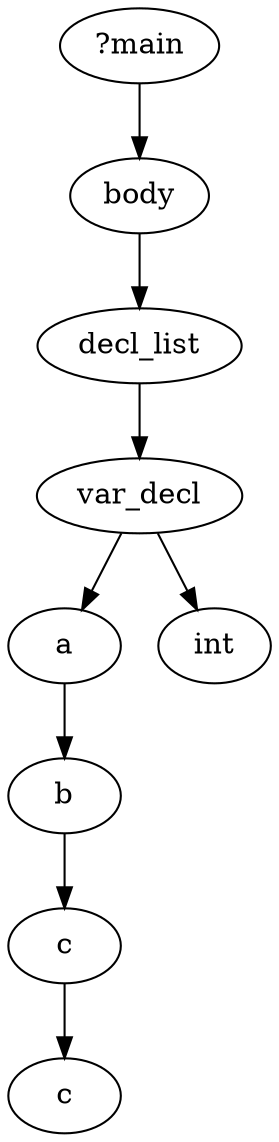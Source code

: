 digraph AST {
	0 [label="?main"]
	1 [label=body]
	2 [label=var_decl]
	3 [label=a]
	4 [label=b]
	5 [label=c]
	6 [label=c]
	5 -> 6
	4 -> 5
	3 -> 4
	7 [label=int]
	2 -> 3
	2 -> 7
	8 [label=decl_list]
	8 -> 2
	1 -> 8
	0 -> 1
}
